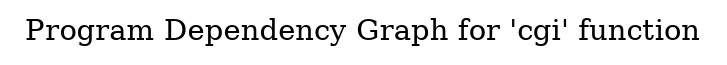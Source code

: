 digraph "Program Dependency Graph for 'cgi' function" {
	label="Program Dependency Graph for 'cgi' function";

}
